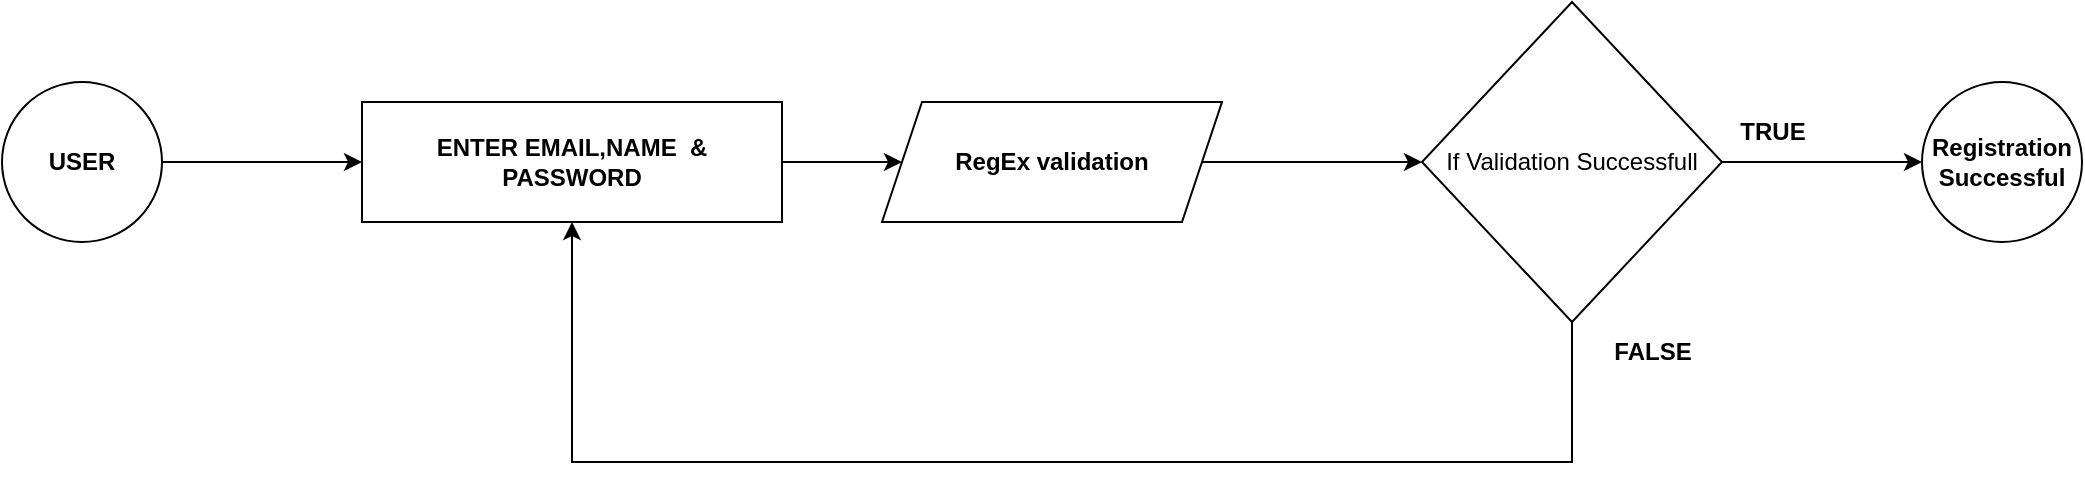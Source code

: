 <mxfile version="21.6.9" type="github">
  <diagram name="Page-1" id="FDIGk6M8lIRo38q5FCfL">
    <mxGraphModel dx="1615" dy="838" grid="1" gridSize="10" guides="1" tooltips="1" connect="1" arrows="1" fold="1" page="1" pageScale="1" pageWidth="850" pageHeight="1100" math="0" shadow="0">
      <root>
        <mxCell id="0" />
        <mxCell id="1" parent="0" />
        <mxCell id="BISF3pt-eWMju1SnT-_H-5" style="edgeStyle=orthogonalEdgeStyle;rounded=0;orthogonalLoop=1;jettySize=auto;html=1;" edge="1" parent="1" source="BISF3pt-eWMju1SnT-_H-1" target="BISF3pt-eWMju1SnT-_H-2">
          <mxGeometry relative="1" as="geometry" />
        </mxCell>
        <mxCell id="BISF3pt-eWMju1SnT-_H-1" value="&lt;b&gt;USER&lt;/b&gt;" style="ellipse;whiteSpace=wrap;html=1;aspect=fixed;" vertex="1" parent="1">
          <mxGeometry x="90" y="170" width="80" height="80" as="geometry" />
        </mxCell>
        <mxCell id="BISF3pt-eWMju1SnT-_H-6" style="edgeStyle=orthogonalEdgeStyle;rounded=0;orthogonalLoop=1;jettySize=auto;html=1;entryX=0;entryY=0.5;entryDx=0;entryDy=0;" edge="1" parent="1" source="BISF3pt-eWMju1SnT-_H-2" target="BISF3pt-eWMju1SnT-_H-3">
          <mxGeometry relative="1" as="geometry" />
        </mxCell>
        <mxCell id="BISF3pt-eWMju1SnT-_H-2" value="&lt;b&gt;ENTER EMAIL,NAME&amp;nbsp; &amp;amp; PASSWORD&lt;/b&gt;" style="rounded=0;whiteSpace=wrap;html=1;" vertex="1" parent="1">
          <mxGeometry x="270" y="180" width="210" height="60" as="geometry" />
        </mxCell>
        <mxCell id="BISF3pt-eWMju1SnT-_H-7" style="edgeStyle=orthogonalEdgeStyle;rounded=0;orthogonalLoop=1;jettySize=auto;html=1;entryX=0;entryY=0.5;entryDx=0;entryDy=0;" edge="1" parent="1" source="BISF3pt-eWMju1SnT-_H-3">
          <mxGeometry relative="1" as="geometry">
            <mxPoint x="800" y="210" as="targetPoint" />
          </mxGeometry>
        </mxCell>
        <mxCell id="BISF3pt-eWMju1SnT-_H-3" value="&lt;b&gt;RegEx validation&lt;/b&gt;" style="shape=parallelogram;perimeter=parallelogramPerimeter;whiteSpace=wrap;html=1;fixedSize=1;" vertex="1" parent="1">
          <mxGeometry x="530" y="180" width="170" height="60" as="geometry" />
        </mxCell>
        <mxCell id="BISF3pt-eWMju1SnT-_H-11" value="" style="edgeStyle=orthogonalEdgeStyle;rounded=0;orthogonalLoop=1;jettySize=auto;html=1;" edge="1" parent="1" source="BISF3pt-eWMju1SnT-_H-8" target="BISF3pt-eWMju1SnT-_H-10">
          <mxGeometry relative="1" as="geometry" />
        </mxCell>
        <mxCell id="BISF3pt-eWMju1SnT-_H-13" style="edgeStyle=orthogonalEdgeStyle;rounded=0;orthogonalLoop=1;jettySize=auto;html=1;entryX=0.5;entryY=1;entryDx=0;entryDy=0;exitX=0.5;exitY=1;exitDx=0;exitDy=0;" edge="1" parent="1" source="BISF3pt-eWMju1SnT-_H-8" target="BISF3pt-eWMju1SnT-_H-2">
          <mxGeometry relative="1" as="geometry">
            <mxPoint x="880" y="350" as="sourcePoint" />
            <mxPoint x="370.0" y="310.0" as="targetPoint" />
            <Array as="points">
              <mxPoint x="875" y="360" />
              <mxPoint x="375" y="360" />
            </Array>
          </mxGeometry>
        </mxCell>
        <mxCell id="BISF3pt-eWMju1SnT-_H-8" value="If Validation Successfull" style="rhombus;whiteSpace=wrap;html=1;" vertex="1" parent="1">
          <mxGeometry x="800" y="130" width="150" height="160" as="geometry" />
        </mxCell>
        <mxCell id="BISF3pt-eWMju1SnT-_H-10" value="&lt;b&gt;Registration Successful&lt;/b&gt;" style="ellipse;whiteSpace=wrap;html=1;aspect=fixed;" vertex="1" parent="1">
          <mxGeometry x="1050" y="170" width="80" height="80" as="geometry" />
        </mxCell>
        <mxCell id="BISF3pt-eWMju1SnT-_H-15" value="&lt;b&gt;TRUE&lt;/b&gt;" style="text;html=1;align=center;verticalAlign=middle;resizable=0;points=[];autosize=1;strokeColor=none;fillColor=none;" vertex="1" parent="1">
          <mxGeometry x="945" y="180" width="60" height="30" as="geometry" />
        </mxCell>
        <mxCell id="BISF3pt-eWMju1SnT-_H-16" value="&lt;b&gt;FALSE&lt;/b&gt;" style="text;html=1;align=center;verticalAlign=middle;resizable=0;points=[];autosize=1;strokeColor=none;fillColor=none;" vertex="1" parent="1">
          <mxGeometry x="885" y="290" width="60" height="30" as="geometry" />
        </mxCell>
      </root>
    </mxGraphModel>
  </diagram>
</mxfile>
